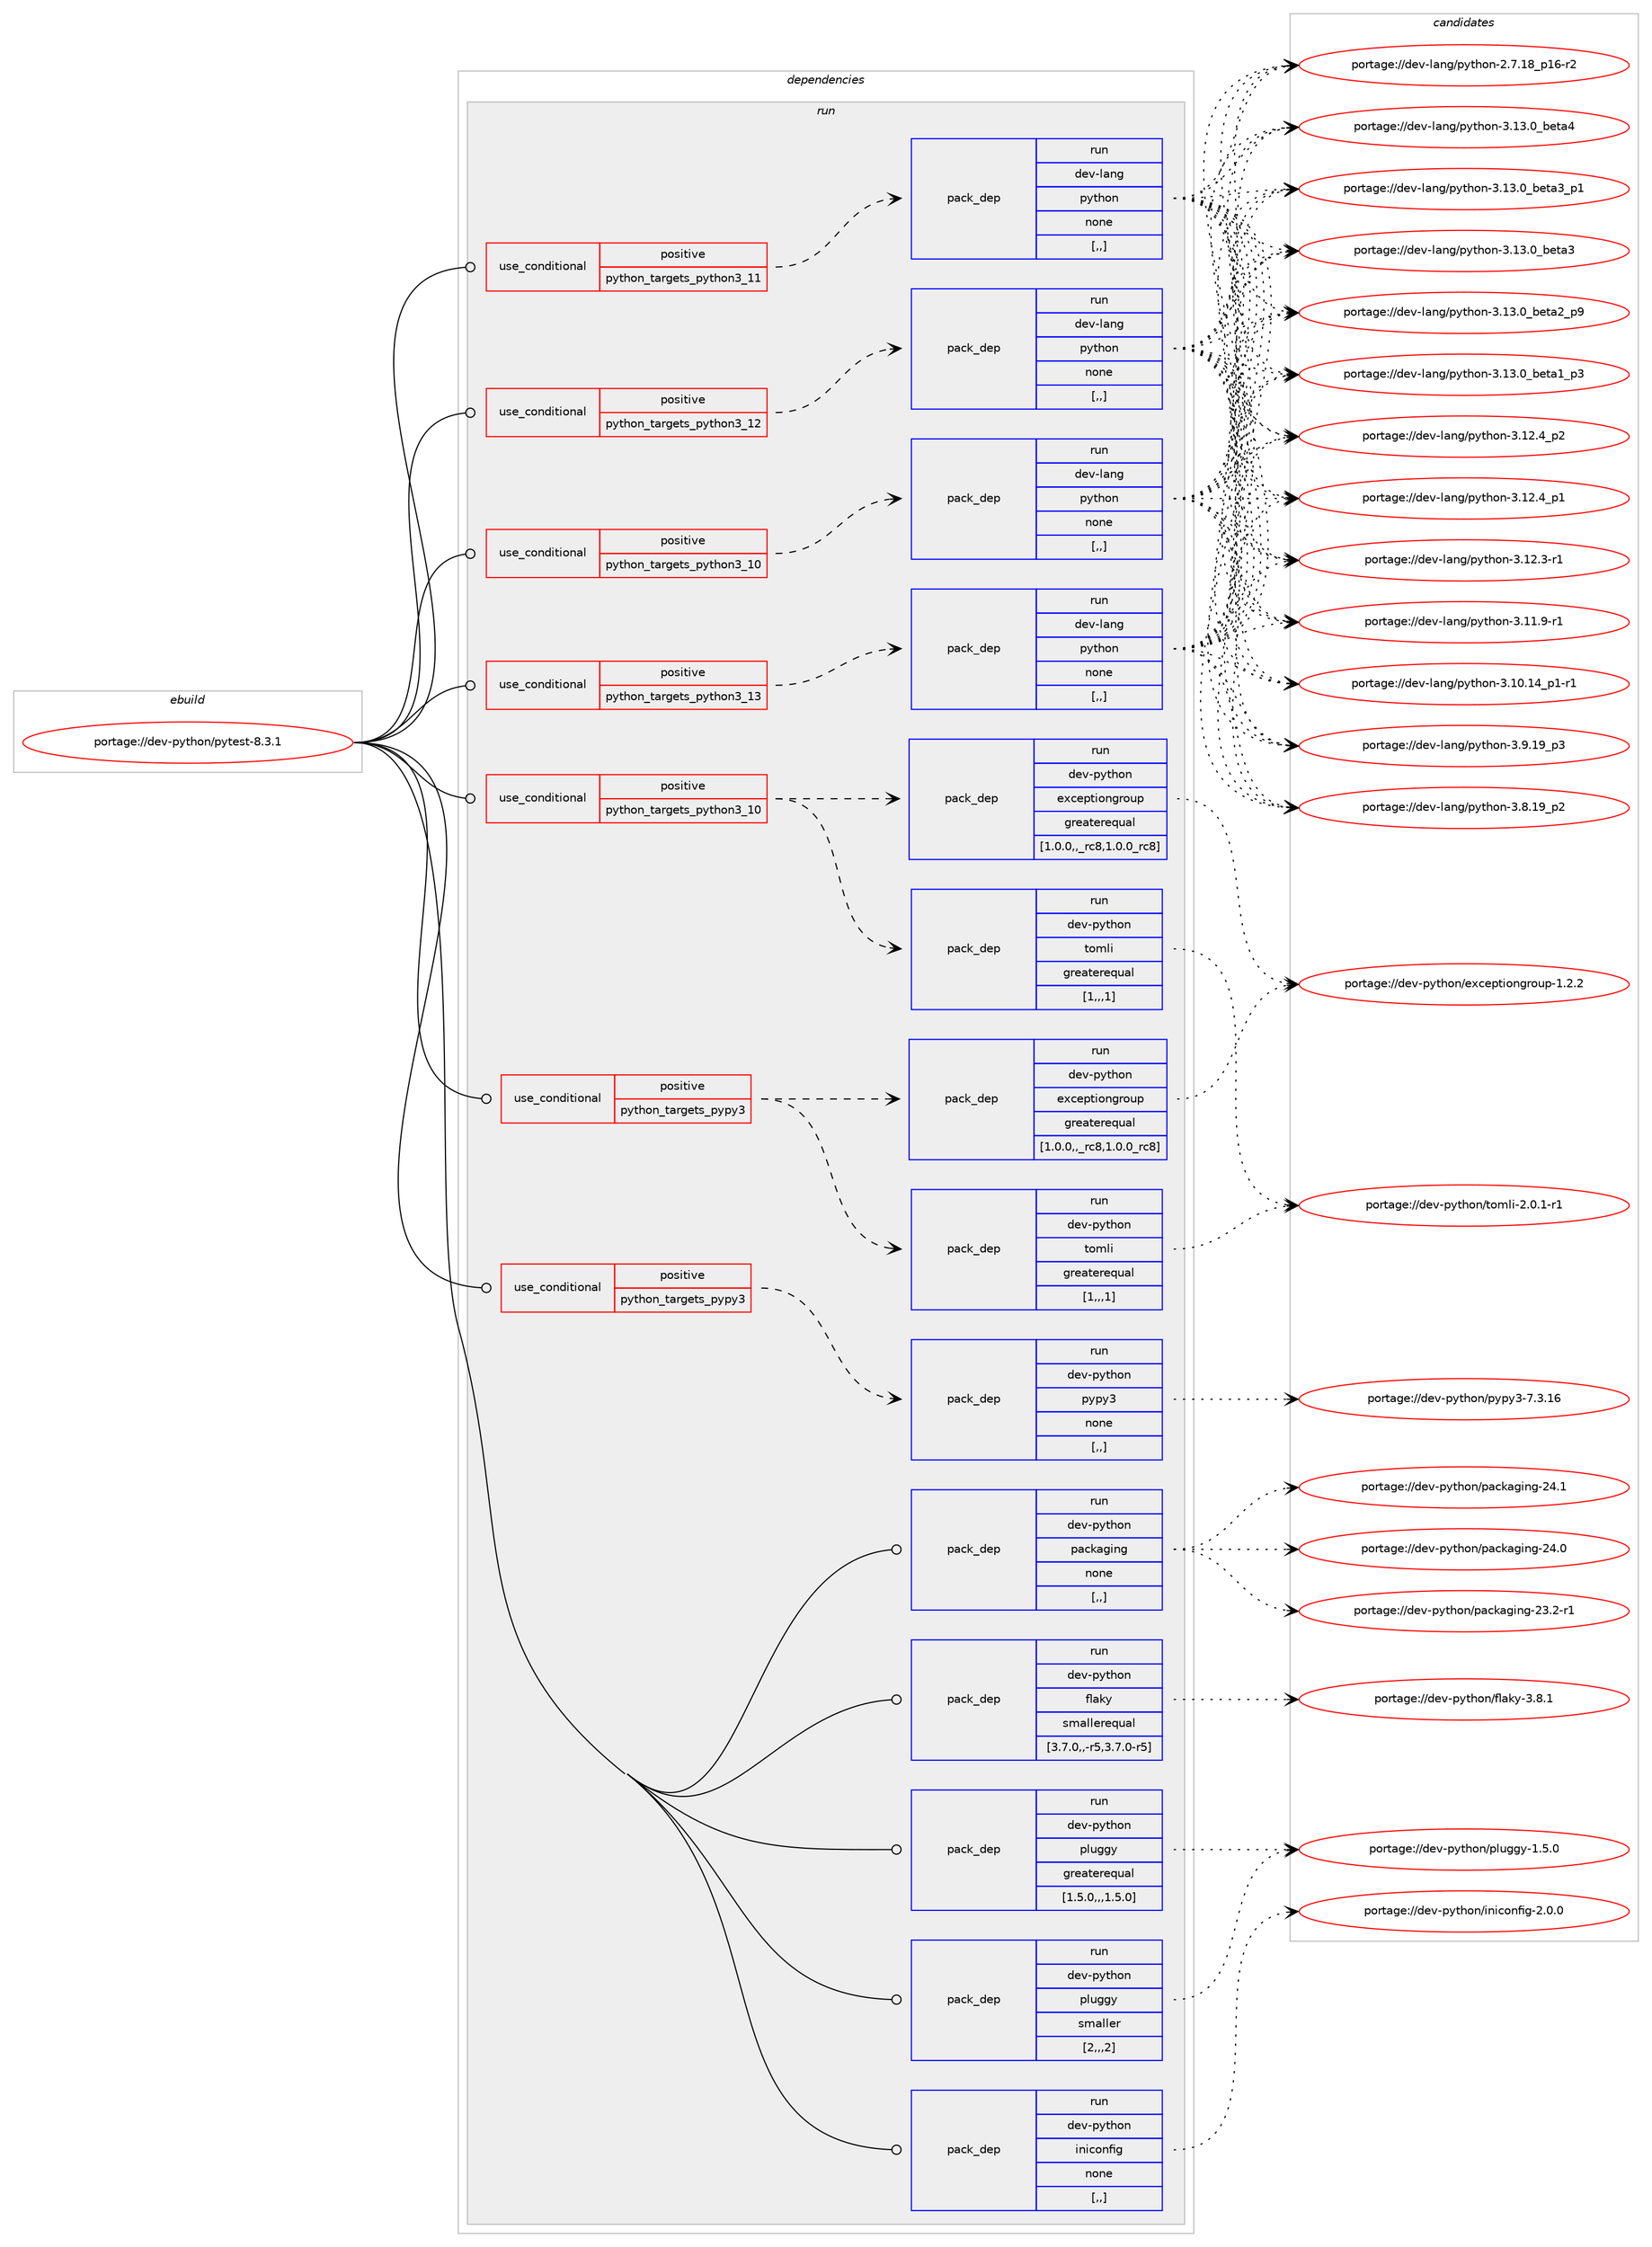digraph prolog {

# *************
# Graph options
# *************

newrank=true;
concentrate=true;
compound=true;
graph [rankdir=LR,fontname=Helvetica,fontsize=10,ranksep=1.5];#, ranksep=2.5, nodesep=0.2];
edge  [arrowhead=vee];
node  [fontname=Helvetica,fontsize=10];

# **********
# The ebuild
# **********

subgraph cluster_leftcol {
color=gray;
label=<<i>ebuild</i>>;
id [label="portage://dev-python/pytest-8.3.1", color=red, width=4, href="../dev-python/pytest-8.3.1.svg"];
}

# ****************
# The dependencies
# ****************

subgraph cluster_midcol {
color=gray;
label=<<i>dependencies</i>>;
subgraph cluster_compile {
fillcolor="#eeeeee";
style=filled;
label=<<i>compile</i>>;
}
subgraph cluster_compileandrun {
fillcolor="#eeeeee";
style=filled;
label=<<i>compile and run</i>>;
}
subgraph cluster_run {
fillcolor="#eeeeee";
style=filled;
label=<<i>run</i>>;
subgraph cond37828 {
dependency158957 [label=<<TABLE BORDER="0" CELLBORDER="1" CELLSPACING="0" CELLPADDING="4"><TR><TD ROWSPAN="3" CELLPADDING="10">use_conditional</TD></TR><TR><TD>positive</TD></TR><TR><TD>python_targets_pypy3</TD></TR></TABLE>>, shape=none, color=red];
subgraph pack119860 {
dependency158958 [label=<<TABLE BORDER="0" CELLBORDER="1" CELLSPACING="0" CELLPADDING="4" WIDTH="220"><TR><TD ROWSPAN="6" CELLPADDING="30">pack_dep</TD></TR><TR><TD WIDTH="110">run</TD></TR><TR><TD>dev-python</TD></TR><TR><TD>exceptiongroup</TD></TR><TR><TD>greaterequal</TD></TR><TR><TD>[1.0.0,,_rc8,1.0.0_rc8]</TD></TR></TABLE>>, shape=none, color=blue];
}
dependency158957:e -> dependency158958:w [weight=20,style="dashed",arrowhead="vee"];
subgraph pack119861 {
dependency158959 [label=<<TABLE BORDER="0" CELLBORDER="1" CELLSPACING="0" CELLPADDING="4" WIDTH="220"><TR><TD ROWSPAN="6" CELLPADDING="30">pack_dep</TD></TR><TR><TD WIDTH="110">run</TD></TR><TR><TD>dev-python</TD></TR><TR><TD>tomli</TD></TR><TR><TD>greaterequal</TD></TR><TR><TD>[1,,,1]</TD></TR></TABLE>>, shape=none, color=blue];
}
dependency158957:e -> dependency158959:w [weight=20,style="dashed",arrowhead="vee"];
}
id:e -> dependency158957:w [weight=20,style="solid",arrowhead="odot"];
subgraph cond37829 {
dependency158960 [label=<<TABLE BORDER="0" CELLBORDER="1" CELLSPACING="0" CELLPADDING="4"><TR><TD ROWSPAN="3" CELLPADDING="10">use_conditional</TD></TR><TR><TD>positive</TD></TR><TR><TD>python_targets_pypy3</TD></TR></TABLE>>, shape=none, color=red];
subgraph pack119862 {
dependency158961 [label=<<TABLE BORDER="0" CELLBORDER="1" CELLSPACING="0" CELLPADDING="4" WIDTH="220"><TR><TD ROWSPAN="6" CELLPADDING="30">pack_dep</TD></TR><TR><TD WIDTH="110">run</TD></TR><TR><TD>dev-python</TD></TR><TR><TD>pypy3</TD></TR><TR><TD>none</TD></TR><TR><TD>[,,]</TD></TR></TABLE>>, shape=none, color=blue];
}
dependency158960:e -> dependency158961:w [weight=20,style="dashed",arrowhead="vee"];
}
id:e -> dependency158960:w [weight=20,style="solid",arrowhead="odot"];
subgraph cond37830 {
dependency158962 [label=<<TABLE BORDER="0" CELLBORDER="1" CELLSPACING="0" CELLPADDING="4"><TR><TD ROWSPAN="3" CELLPADDING="10">use_conditional</TD></TR><TR><TD>positive</TD></TR><TR><TD>python_targets_python3_10</TD></TR></TABLE>>, shape=none, color=red];
subgraph pack119863 {
dependency158963 [label=<<TABLE BORDER="0" CELLBORDER="1" CELLSPACING="0" CELLPADDING="4" WIDTH="220"><TR><TD ROWSPAN="6" CELLPADDING="30">pack_dep</TD></TR><TR><TD WIDTH="110">run</TD></TR><TR><TD>dev-lang</TD></TR><TR><TD>python</TD></TR><TR><TD>none</TD></TR><TR><TD>[,,]</TD></TR></TABLE>>, shape=none, color=blue];
}
dependency158962:e -> dependency158963:w [weight=20,style="dashed",arrowhead="vee"];
}
id:e -> dependency158962:w [weight=20,style="solid",arrowhead="odot"];
subgraph cond37831 {
dependency158964 [label=<<TABLE BORDER="0" CELLBORDER="1" CELLSPACING="0" CELLPADDING="4"><TR><TD ROWSPAN="3" CELLPADDING="10">use_conditional</TD></TR><TR><TD>positive</TD></TR><TR><TD>python_targets_python3_10</TD></TR></TABLE>>, shape=none, color=red];
subgraph pack119864 {
dependency158965 [label=<<TABLE BORDER="0" CELLBORDER="1" CELLSPACING="0" CELLPADDING="4" WIDTH="220"><TR><TD ROWSPAN="6" CELLPADDING="30">pack_dep</TD></TR><TR><TD WIDTH="110">run</TD></TR><TR><TD>dev-python</TD></TR><TR><TD>exceptiongroup</TD></TR><TR><TD>greaterequal</TD></TR><TR><TD>[1.0.0,,_rc8,1.0.0_rc8]</TD></TR></TABLE>>, shape=none, color=blue];
}
dependency158964:e -> dependency158965:w [weight=20,style="dashed",arrowhead="vee"];
subgraph pack119865 {
dependency158966 [label=<<TABLE BORDER="0" CELLBORDER="1" CELLSPACING="0" CELLPADDING="4" WIDTH="220"><TR><TD ROWSPAN="6" CELLPADDING="30">pack_dep</TD></TR><TR><TD WIDTH="110">run</TD></TR><TR><TD>dev-python</TD></TR><TR><TD>tomli</TD></TR><TR><TD>greaterequal</TD></TR><TR><TD>[1,,,1]</TD></TR></TABLE>>, shape=none, color=blue];
}
dependency158964:e -> dependency158966:w [weight=20,style="dashed",arrowhead="vee"];
}
id:e -> dependency158964:w [weight=20,style="solid",arrowhead="odot"];
subgraph cond37832 {
dependency158967 [label=<<TABLE BORDER="0" CELLBORDER="1" CELLSPACING="0" CELLPADDING="4"><TR><TD ROWSPAN="3" CELLPADDING="10">use_conditional</TD></TR><TR><TD>positive</TD></TR><TR><TD>python_targets_python3_11</TD></TR></TABLE>>, shape=none, color=red];
subgraph pack119866 {
dependency158968 [label=<<TABLE BORDER="0" CELLBORDER="1" CELLSPACING="0" CELLPADDING="4" WIDTH="220"><TR><TD ROWSPAN="6" CELLPADDING="30">pack_dep</TD></TR><TR><TD WIDTH="110">run</TD></TR><TR><TD>dev-lang</TD></TR><TR><TD>python</TD></TR><TR><TD>none</TD></TR><TR><TD>[,,]</TD></TR></TABLE>>, shape=none, color=blue];
}
dependency158967:e -> dependency158968:w [weight=20,style="dashed",arrowhead="vee"];
}
id:e -> dependency158967:w [weight=20,style="solid",arrowhead="odot"];
subgraph cond37833 {
dependency158969 [label=<<TABLE BORDER="0" CELLBORDER="1" CELLSPACING="0" CELLPADDING="4"><TR><TD ROWSPAN="3" CELLPADDING="10">use_conditional</TD></TR><TR><TD>positive</TD></TR><TR><TD>python_targets_python3_12</TD></TR></TABLE>>, shape=none, color=red];
subgraph pack119867 {
dependency158970 [label=<<TABLE BORDER="0" CELLBORDER="1" CELLSPACING="0" CELLPADDING="4" WIDTH="220"><TR><TD ROWSPAN="6" CELLPADDING="30">pack_dep</TD></TR><TR><TD WIDTH="110">run</TD></TR><TR><TD>dev-lang</TD></TR><TR><TD>python</TD></TR><TR><TD>none</TD></TR><TR><TD>[,,]</TD></TR></TABLE>>, shape=none, color=blue];
}
dependency158969:e -> dependency158970:w [weight=20,style="dashed",arrowhead="vee"];
}
id:e -> dependency158969:w [weight=20,style="solid",arrowhead="odot"];
subgraph cond37834 {
dependency158971 [label=<<TABLE BORDER="0" CELLBORDER="1" CELLSPACING="0" CELLPADDING="4"><TR><TD ROWSPAN="3" CELLPADDING="10">use_conditional</TD></TR><TR><TD>positive</TD></TR><TR><TD>python_targets_python3_13</TD></TR></TABLE>>, shape=none, color=red];
subgraph pack119868 {
dependency158972 [label=<<TABLE BORDER="0" CELLBORDER="1" CELLSPACING="0" CELLPADDING="4" WIDTH="220"><TR><TD ROWSPAN="6" CELLPADDING="30">pack_dep</TD></TR><TR><TD WIDTH="110">run</TD></TR><TR><TD>dev-lang</TD></TR><TR><TD>python</TD></TR><TR><TD>none</TD></TR><TR><TD>[,,]</TD></TR></TABLE>>, shape=none, color=blue];
}
dependency158971:e -> dependency158972:w [weight=20,style="dashed",arrowhead="vee"];
}
id:e -> dependency158971:w [weight=20,style="solid",arrowhead="odot"];
subgraph pack119869 {
dependency158973 [label=<<TABLE BORDER="0" CELLBORDER="1" CELLSPACING="0" CELLPADDING="4" WIDTH="220"><TR><TD ROWSPAN="6" CELLPADDING="30">pack_dep</TD></TR><TR><TD WIDTH="110">run</TD></TR><TR><TD>dev-python</TD></TR><TR><TD>iniconfig</TD></TR><TR><TD>none</TD></TR><TR><TD>[,,]</TD></TR></TABLE>>, shape=none, color=blue];
}
id:e -> dependency158973:w [weight=20,style="solid",arrowhead="odot"];
subgraph pack119870 {
dependency158974 [label=<<TABLE BORDER="0" CELLBORDER="1" CELLSPACING="0" CELLPADDING="4" WIDTH="220"><TR><TD ROWSPAN="6" CELLPADDING="30">pack_dep</TD></TR><TR><TD WIDTH="110">run</TD></TR><TR><TD>dev-python</TD></TR><TR><TD>packaging</TD></TR><TR><TD>none</TD></TR><TR><TD>[,,]</TD></TR></TABLE>>, shape=none, color=blue];
}
id:e -> dependency158974:w [weight=20,style="solid",arrowhead="odot"];
subgraph pack119871 {
dependency158975 [label=<<TABLE BORDER="0" CELLBORDER="1" CELLSPACING="0" CELLPADDING="4" WIDTH="220"><TR><TD ROWSPAN="6" CELLPADDING="30">pack_dep</TD></TR><TR><TD WIDTH="110">run</TD></TR><TR><TD>dev-python</TD></TR><TR><TD>pluggy</TD></TR><TR><TD>greaterequal</TD></TR><TR><TD>[1.5.0,,,1.5.0]</TD></TR></TABLE>>, shape=none, color=blue];
}
id:e -> dependency158975:w [weight=20,style="solid",arrowhead="odot"];
subgraph pack119872 {
dependency158976 [label=<<TABLE BORDER="0" CELLBORDER="1" CELLSPACING="0" CELLPADDING="4" WIDTH="220"><TR><TD ROWSPAN="6" CELLPADDING="30">pack_dep</TD></TR><TR><TD WIDTH="110">run</TD></TR><TR><TD>dev-python</TD></TR><TR><TD>pluggy</TD></TR><TR><TD>smaller</TD></TR><TR><TD>[2,,,2]</TD></TR></TABLE>>, shape=none, color=blue];
}
id:e -> dependency158976:w [weight=20,style="solid",arrowhead="odot"];
subgraph pack119873 {
dependency158977 [label=<<TABLE BORDER="0" CELLBORDER="1" CELLSPACING="0" CELLPADDING="4" WIDTH="220"><TR><TD ROWSPAN="6" CELLPADDING="30">pack_dep</TD></TR><TR><TD WIDTH="110">run</TD></TR><TR><TD>dev-python</TD></TR><TR><TD>flaky</TD></TR><TR><TD>smallerequal</TD></TR><TR><TD>[3.7.0,,-r5,3.7.0-r5]</TD></TR></TABLE>>, shape=none, color=blue];
}
id:e -> dependency158977:w [weight=20,style="solid",arrowhead="odot"];
}
}

# **************
# The candidates
# **************

subgraph cluster_choices {
rank=same;
color=gray;
label=<<i>candidates</i>>;

subgraph choice119860 {
color=black;
nodesep=1;
choice100101118451121211161041111104710112099101112116105111110103114111117112454946504650 [label="portage://dev-python/exceptiongroup-1.2.2", color=red, width=4,href="../dev-python/exceptiongroup-1.2.2.svg"];
dependency158958:e -> choice100101118451121211161041111104710112099101112116105111110103114111117112454946504650:w [style=dotted,weight="100"];
}
subgraph choice119861 {
color=black;
nodesep=1;
choice10010111845112121116104111110471161111091081054550464846494511449 [label="portage://dev-python/tomli-2.0.1-r1", color=red, width=4,href="../dev-python/tomli-2.0.1-r1.svg"];
dependency158959:e -> choice10010111845112121116104111110471161111091081054550464846494511449:w [style=dotted,weight="100"];
}
subgraph choice119862 {
color=black;
nodesep=1;
choice10010111845112121116104111110471121211121215145554651464954 [label="portage://dev-python/pypy3-7.3.16", color=red, width=4,href="../dev-python/pypy3-7.3.16.svg"];
dependency158961:e -> choice10010111845112121116104111110471121211121215145554651464954:w [style=dotted,weight="100"];
}
subgraph choice119863 {
color=black;
nodesep=1;
choice1001011184510897110103471121211161041111104551464951464895981011169752 [label="portage://dev-lang/python-3.13.0_beta4", color=red, width=4,href="../dev-lang/python-3.13.0_beta4.svg"];
choice10010111845108971101034711212111610411111045514649514648959810111697519511249 [label="portage://dev-lang/python-3.13.0_beta3_p1", color=red, width=4,href="../dev-lang/python-3.13.0_beta3_p1.svg"];
choice1001011184510897110103471121211161041111104551464951464895981011169751 [label="portage://dev-lang/python-3.13.0_beta3", color=red, width=4,href="../dev-lang/python-3.13.0_beta3.svg"];
choice10010111845108971101034711212111610411111045514649514648959810111697509511257 [label="portage://dev-lang/python-3.13.0_beta2_p9", color=red, width=4,href="../dev-lang/python-3.13.0_beta2_p9.svg"];
choice10010111845108971101034711212111610411111045514649514648959810111697499511251 [label="portage://dev-lang/python-3.13.0_beta1_p3", color=red, width=4,href="../dev-lang/python-3.13.0_beta1_p3.svg"];
choice100101118451089711010347112121116104111110455146495046529511250 [label="portage://dev-lang/python-3.12.4_p2", color=red, width=4,href="../dev-lang/python-3.12.4_p2.svg"];
choice100101118451089711010347112121116104111110455146495046529511249 [label="portage://dev-lang/python-3.12.4_p1", color=red, width=4,href="../dev-lang/python-3.12.4_p1.svg"];
choice100101118451089711010347112121116104111110455146495046514511449 [label="portage://dev-lang/python-3.12.3-r1", color=red, width=4,href="../dev-lang/python-3.12.3-r1.svg"];
choice100101118451089711010347112121116104111110455146494946574511449 [label="portage://dev-lang/python-3.11.9-r1", color=red, width=4,href="../dev-lang/python-3.11.9-r1.svg"];
choice100101118451089711010347112121116104111110455146494846495295112494511449 [label="portage://dev-lang/python-3.10.14_p1-r1", color=red, width=4,href="../dev-lang/python-3.10.14_p1-r1.svg"];
choice100101118451089711010347112121116104111110455146574649579511251 [label="portage://dev-lang/python-3.9.19_p3", color=red, width=4,href="../dev-lang/python-3.9.19_p3.svg"];
choice100101118451089711010347112121116104111110455146564649579511250 [label="portage://dev-lang/python-3.8.19_p2", color=red, width=4,href="../dev-lang/python-3.8.19_p2.svg"];
choice100101118451089711010347112121116104111110455046554649569511249544511450 [label="portage://dev-lang/python-2.7.18_p16-r2", color=red, width=4,href="../dev-lang/python-2.7.18_p16-r2.svg"];
dependency158963:e -> choice1001011184510897110103471121211161041111104551464951464895981011169752:w [style=dotted,weight="100"];
dependency158963:e -> choice10010111845108971101034711212111610411111045514649514648959810111697519511249:w [style=dotted,weight="100"];
dependency158963:e -> choice1001011184510897110103471121211161041111104551464951464895981011169751:w [style=dotted,weight="100"];
dependency158963:e -> choice10010111845108971101034711212111610411111045514649514648959810111697509511257:w [style=dotted,weight="100"];
dependency158963:e -> choice10010111845108971101034711212111610411111045514649514648959810111697499511251:w [style=dotted,weight="100"];
dependency158963:e -> choice100101118451089711010347112121116104111110455146495046529511250:w [style=dotted,weight="100"];
dependency158963:e -> choice100101118451089711010347112121116104111110455146495046529511249:w [style=dotted,weight="100"];
dependency158963:e -> choice100101118451089711010347112121116104111110455146495046514511449:w [style=dotted,weight="100"];
dependency158963:e -> choice100101118451089711010347112121116104111110455146494946574511449:w [style=dotted,weight="100"];
dependency158963:e -> choice100101118451089711010347112121116104111110455146494846495295112494511449:w [style=dotted,weight="100"];
dependency158963:e -> choice100101118451089711010347112121116104111110455146574649579511251:w [style=dotted,weight="100"];
dependency158963:e -> choice100101118451089711010347112121116104111110455146564649579511250:w [style=dotted,weight="100"];
dependency158963:e -> choice100101118451089711010347112121116104111110455046554649569511249544511450:w [style=dotted,weight="100"];
}
subgraph choice119864 {
color=black;
nodesep=1;
choice100101118451121211161041111104710112099101112116105111110103114111117112454946504650 [label="portage://dev-python/exceptiongroup-1.2.2", color=red, width=4,href="../dev-python/exceptiongroup-1.2.2.svg"];
dependency158965:e -> choice100101118451121211161041111104710112099101112116105111110103114111117112454946504650:w [style=dotted,weight="100"];
}
subgraph choice119865 {
color=black;
nodesep=1;
choice10010111845112121116104111110471161111091081054550464846494511449 [label="portage://dev-python/tomli-2.0.1-r1", color=red, width=4,href="../dev-python/tomli-2.0.1-r1.svg"];
dependency158966:e -> choice10010111845112121116104111110471161111091081054550464846494511449:w [style=dotted,weight="100"];
}
subgraph choice119866 {
color=black;
nodesep=1;
choice1001011184510897110103471121211161041111104551464951464895981011169752 [label="portage://dev-lang/python-3.13.0_beta4", color=red, width=4,href="../dev-lang/python-3.13.0_beta4.svg"];
choice10010111845108971101034711212111610411111045514649514648959810111697519511249 [label="portage://dev-lang/python-3.13.0_beta3_p1", color=red, width=4,href="../dev-lang/python-3.13.0_beta3_p1.svg"];
choice1001011184510897110103471121211161041111104551464951464895981011169751 [label="portage://dev-lang/python-3.13.0_beta3", color=red, width=4,href="../dev-lang/python-3.13.0_beta3.svg"];
choice10010111845108971101034711212111610411111045514649514648959810111697509511257 [label="portage://dev-lang/python-3.13.0_beta2_p9", color=red, width=4,href="../dev-lang/python-3.13.0_beta2_p9.svg"];
choice10010111845108971101034711212111610411111045514649514648959810111697499511251 [label="portage://dev-lang/python-3.13.0_beta1_p3", color=red, width=4,href="../dev-lang/python-3.13.0_beta1_p3.svg"];
choice100101118451089711010347112121116104111110455146495046529511250 [label="portage://dev-lang/python-3.12.4_p2", color=red, width=4,href="../dev-lang/python-3.12.4_p2.svg"];
choice100101118451089711010347112121116104111110455146495046529511249 [label="portage://dev-lang/python-3.12.4_p1", color=red, width=4,href="../dev-lang/python-3.12.4_p1.svg"];
choice100101118451089711010347112121116104111110455146495046514511449 [label="portage://dev-lang/python-3.12.3-r1", color=red, width=4,href="../dev-lang/python-3.12.3-r1.svg"];
choice100101118451089711010347112121116104111110455146494946574511449 [label="portage://dev-lang/python-3.11.9-r1", color=red, width=4,href="../dev-lang/python-3.11.9-r1.svg"];
choice100101118451089711010347112121116104111110455146494846495295112494511449 [label="portage://dev-lang/python-3.10.14_p1-r1", color=red, width=4,href="../dev-lang/python-3.10.14_p1-r1.svg"];
choice100101118451089711010347112121116104111110455146574649579511251 [label="portage://dev-lang/python-3.9.19_p3", color=red, width=4,href="../dev-lang/python-3.9.19_p3.svg"];
choice100101118451089711010347112121116104111110455146564649579511250 [label="portage://dev-lang/python-3.8.19_p2", color=red, width=4,href="../dev-lang/python-3.8.19_p2.svg"];
choice100101118451089711010347112121116104111110455046554649569511249544511450 [label="portage://dev-lang/python-2.7.18_p16-r2", color=red, width=4,href="../dev-lang/python-2.7.18_p16-r2.svg"];
dependency158968:e -> choice1001011184510897110103471121211161041111104551464951464895981011169752:w [style=dotted,weight="100"];
dependency158968:e -> choice10010111845108971101034711212111610411111045514649514648959810111697519511249:w [style=dotted,weight="100"];
dependency158968:e -> choice1001011184510897110103471121211161041111104551464951464895981011169751:w [style=dotted,weight="100"];
dependency158968:e -> choice10010111845108971101034711212111610411111045514649514648959810111697509511257:w [style=dotted,weight="100"];
dependency158968:e -> choice10010111845108971101034711212111610411111045514649514648959810111697499511251:w [style=dotted,weight="100"];
dependency158968:e -> choice100101118451089711010347112121116104111110455146495046529511250:w [style=dotted,weight="100"];
dependency158968:e -> choice100101118451089711010347112121116104111110455146495046529511249:w [style=dotted,weight="100"];
dependency158968:e -> choice100101118451089711010347112121116104111110455146495046514511449:w [style=dotted,weight="100"];
dependency158968:e -> choice100101118451089711010347112121116104111110455146494946574511449:w [style=dotted,weight="100"];
dependency158968:e -> choice100101118451089711010347112121116104111110455146494846495295112494511449:w [style=dotted,weight="100"];
dependency158968:e -> choice100101118451089711010347112121116104111110455146574649579511251:w [style=dotted,weight="100"];
dependency158968:e -> choice100101118451089711010347112121116104111110455146564649579511250:w [style=dotted,weight="100"];
dependency158968:e -> choice100101118451089711010347112121116104111110455046554649569511249544511450:w [style=dotted,weight="100"];
}
subgraph choice119867 {
color=black;
nodesep=1;
choice1001011184510897110103471121211161041111104551464951464895981011169752 [label="portage://dev-lang/python-3.13.0_beta4", color=red, width=4,href="../dev-lang/python-3.13.0_beta4.svg"];
choice10010111845108971101034711212111610411111045514649514648959810111697519511249 [label="portage://dev-lang/python-3.13.0_beta3_p1", color=red, width=4,href="../dev-lang/python-3.13.0_beta3_p1.svg"];
choice1001011184510897110103471121211161041111104551464951464895981011169751 [label="portage://dev-lang/python-3.13.0_beta3", color=red, width=4,href="../dev-lang/python-3.13.0_beta3.svg"];
choice10010111845108971101034711212111610411111045514649514648959810111697509511257 [label="portage://dev-lang/python-3.13.0_beta2_p9", color=red, width=4,href="../dev-lang/python-3.13.0_beta2_p9.svg"];
choice10010111845108971101034711212111610411111045514649514648959810111697499511251 [label="portage://dev-lang/python-3.13.0_beta1_p3", color=red, width=4,href="../dev-lang/python-3.13.0_beta1_p3.svg"];
choice100101118451089711010347112121116104111110455146495046529511250 [label="portage://dev-lang/python-3.12.4_p2", color=red, width=4,href="../dev-lang/python-3.12.4_p2.svg"];
choice100101118451089711010347112121116104111110455146495046529511249 [label="portage://dev-lang/python-3.12.4_p1", color=red, width=4,href="../dev-lang/python-3.12.4_p1.svg"];
choice100101118451089711010347112121116104111110455146495046514511449 [label="portage://dev-lang/python-3.12.3-r1", color=red, width=4,href="../dev-lang/python-3.12.3-r1.svg"];
choice100101118451089711010347112121116104111110455146494946574511449 [label="portage://dev-lang/python-3.11.9-r1", color=red, width=4,href="../dev-lang/python-3.11.9-r1.svg"];
choice100101118451089711010347112121116104111110455146494846495295112494511449 [label="portage://dev-lang/python-3.10.14_p1-r1", color=red, width=4,href="../dev-lang/python-3.10.14_p1-r1.svg"];
choice100101118451089711010347112121116104111110455146574649579511251 [label="portage://dev-lang/python-3.9.19_p3", color=red, width=4,href="../dev-lang/python-3.9.19_p3.svg"];
choice100101118451089711010347112121116104111110455146564649579511250 [label="portage://dev-lang/python-3.8.19_p2", color=red, width=4,href="../dev-lang/python-3.8.19_p2.svg"];
choice100101118451089711010347112121116104111110455046554649569511249544511450 [label="portage://dev-lang/python-2.7.18_p16-r2", color=red, width=4,href="../dev-lang/python-2.7.18_p16-r2.svg"];
dependency158970:e -> choice1001011184510897110103471121211161041111104551464951464895981011169752:w [style=dotted,weight="100"];
dependency158970:e -> choice10010111845108971101034711212111610411111045514649514648959810111697519511249:w [style=dotted,weight="100"];
dependency158970:e -> choice1001011184510897110103471121211161041111104551464951464895981011169751:w [style=dotted,weight="100"];
dependency158970:e -> choice10010111845108971101034711212111610411111045514649514648959810111697509511257:w [style=dotted,weight="100"];
dependency158970:e -> choice10010111845108971101034711212111610411111045514649514648959810111697499511251:w [style=dotted,weight="100"];
dependency158970:e -> choice100101118451089711010347112121116104111110455146495046529511250:w [style=dotted,weight="100"];
dependency158970:e -> choice100101118451089711010347112121116104111110455146495046529511249:w [style=dotted,weight="100"];
dependency158970:e -> choice100101118451089711010347112121116104111110455146495046514511449:w [style=dotted,weight="100"];
dependency158970:e -> choice100101118451089711010347112121116104111110455146494946574511449:w [style=dotted,weight="100"];
dependency158970:e -> choice100101118451089711010347112121116104111110455146494846495295112494511449:w [style=dotted,weight="100"];
dependency158970:e -> choice100101118451089711010347112121116104111110455146574649579511251:w [style=dotted,weight="100"];
dependency158970:e -> choice100101118451089711010347112121116104111110455146564649579511250:w [style=dotted,weight="100"];
dependency158970:e -> choice100101118451089711010347112121116104111110455046554649569511249544511450:w [style=dotted,weight="100"];
}
subgraph choice119868 {
color=black;
nodesep=1;
choice1001011184510897110103471121211161041111104551464951464895981011169752 [label="portage://dev-lang/python-3.13.0_beta4", color=red, width=4,href="../dev-lang/python-3.13.0_beta4.svg"];
choice10010111845108971101034711212111610411111045514649514648959810111697519511249 [label="portage://dev-lang/python-3.13.0_beta3_p1", color=red, width=4,href="../dev-lang/python-3.13.0_beta3_p1.svg"];
choice1001011184510897110103471121211161041111104551464951464895981011169751 [label="portage://dev-lang/python-3.13.0_beta3", color=red, width=4,href="../dev-lang/python-3.13.0_beta3.svg"];
choice10010111845108971101034711212111610411111045514649514648959810111697509511257 [label="portage://dev-lang/python-3.13.0_beta2_p9", color=red, width=4,href="../dev-lang/python-3.13.0_beta2_p9.svg"];
choice10010111845108971101034711212111610411111045514649514648959810111697499511251 [label="portage://dev-lang/python-3.13.0_beta1_p3", color=red, width=4,href="../dev-lang/python-3.13.0_beta1_p3.svg"];
choice100101118451089711010347112121116104111110455146495046529511250 [label="portage://dev-lang/python-3.12.4_p2", color=red, width=4,href="../dev-lang/python-3.12.4_p2.svg"];
choice100101118451089711010347112121116104111110455146495046529511249 [label="portage://dev-lang/python-3.12.4_p1", color=red, width=4,href="../dev-lang/python-3.12.4_p1.svg"];
choice100101118451089711010347112121116104111110455146495046514511449 [label="portage://dev-lang/python-3.12.3-r1", color=red, width=4,href="../dev-lang/python-3.12.3-r1.svg"];
choice100101118451089711010347112121116104111110455146494946574511449 [label="portage://dev-lang/python-3.11.9-r1", color=red, width=4,href="../dev-lang/python-3.11.9-r1.svg"];
choice100101118451089711010347112121116104111110455146494846495295112494511449 [label="portage://dev-lang/python-3.10.14_p1-r1", color=red, width=4,href="../dev-lang/python-3.10.14_p1-r1.svg"];
choice100101118451089711010347112121116104111110455146574649579511251 [label="portage://dev-lang/python-3.9.19_p3", color=red, width=4,href="../dev-lang/python-3.9.19_p3.svg"];
choice100101118451089711010347112121116104111110455146564649579511250 [label="portage://dev-lang/python-3.8.19_p2", color=red, width=4,href="../dev-lang/python-3.8.19_p2.svg"];
choice100101118451089711010347112121116104111110455046554649569511249544511450 [label="portage://dev-lang/python-2.7.18_p16-r2", color=red, width=4,href="../dev-lang/python-2.7.18_p16-r2.svg"];
dependency158972:e -> choice1001011184510897110103471121211161041111104551464951464895981011169752:w [style=dotted,weight="100"];
dependency158972:e -> choice10010111845108971101034711212111610411111045514649514648959810111697519511249:w [style=dotted,weight="100"];
dependency158972:e -> choice1001011184510897110103471121211161041111104551464951464895981011169751:w [style=dotted,weight="100"];
dependency158972:e -> choice10010111845108971101034711212111610411111045514649514648959810111697509511257:w [style=dotted,weight="100"];
dependency158972:e -> choice10010111845108971101034711212111610411111045514649514648959810111697499511251:w [style=dotted,weight="100"];
dependency158972:e -> choice100101118451089711010347112121116104111110455146495046529511250:w [style=dotted,weight="100"];
dependency158972:e -> choice100101118451089711010347112121116104111110455146495046529511249:w [style=dotted,weight="100"];
dependency158972:e -> choice100101118451089711010347112121116104111110455146495046514511449:w [style=dotted,weight="100"];
dependency158972:e -> choice100101118451089711010347112121116104111110455146494946574511449:w [style=dotted,weight="100"];
dependency158972:e -> choice100101118451089711010347112121116104111110455146494846495295112494511449:w [style=dotted,weight="100"];
dependency158972:e -> choice100101118451089711010347112121116104111110455146574649579511251:w [style=dotted,weight="100"];
dependency158972:e -> choice100101118451089711010347112121116104111110455146564649579511250:w [style=dotted,weight="100"];
dependency158972:e -> choice100101118451089711010347112121116104111110455046554649569511249544511450:w [style=dotted,weight="100"];
}
subgraph choice119869 {
color=black;
nodesep=1;
choice100101118451121211161041111104710511010599111110102105103455046484648 [label="portage://dev-python/iniconfig-2.0.0", color=red, width=4,href="../dev-python/iniconfig-2.0.0.svg"];
dependency158973:e -> choice100101118451121211161041111104710511010599111110102105103455046484648:w [style=dotted,weight="100"];
}
subgraph choice119870 {
color=black;
nodesep=1;
choice10010111845112121116104111110471129799107971031051101034550524649 [label="portage://dev-python/packaging-24.1", color=red, width=4,href="../dev-python/packaging-24.1.svg"];
choice10010111845112121116104111110471129799107971031051101034550524648 [label="portage://dev-python/packaging-24.0", color=red, width=4,href="../dev-python/packaging-24.0.svg"];
choice100101118451121211161041111104711297991079710310511010345505146504511449 [label="portage://dev-python/packaging-23.2-r1", color=red, width=4,href="../dev-python/packaging-23.2-r1.svg"];
dependency158974:e -> choice10010111845112121116104111110471129799107971031051101034550524649:w [style=dotted,weight="100"];
dependency158974:e -> choice10010111845112121116104111110471129799107971031051101034550524648:w [style=dotted,weight="100"];
dependency158974:e -> choice100101118451121211161041111104711297991079710310511010345505146504511449:w [style=dotted,weight="100"];
}
subgraph choice119871 {
color=black;
nodesep=1;
choice1001011184511212111610411111047112108117103103121454946534648 [label="portage://dev-python/pluggy-1.5.0", color=red, width=4,href="../dev-python/pluggy-1.5.0.svg"];
dependency158975:e -> choice1001011184511212111610411111047112108117103103121454946534648:w [style=dotted,weight="100"];
}
subgraph choice119872 {
color=black;
nodesep=1;
choice1001011184511212111610411111047112108117103103121454946534648 [label="portage://dev-python/pluggy-1.5.0", color=red, width=4,href="../dev-python/pluggy-1.5.0.svg"];
dependency158976:e -> choice1001011184511212111610411111047112108117103103121454946534648:w [style=dotted,weight="100"];
}
subgraph choice119873 {
color=black;
nodesep=1;
choice100101118451121211161041111104710210897107121455146564649 [label="portage://dev-python/flaky-3.8.1", color=red, width=4,href="../dev-python/flaky-3.8.1.svg"];
dependency158977:e -> choice100101118451121211161041111104710210897107121455146564649:w [style=dotted,weight="100"];
}
}

}
